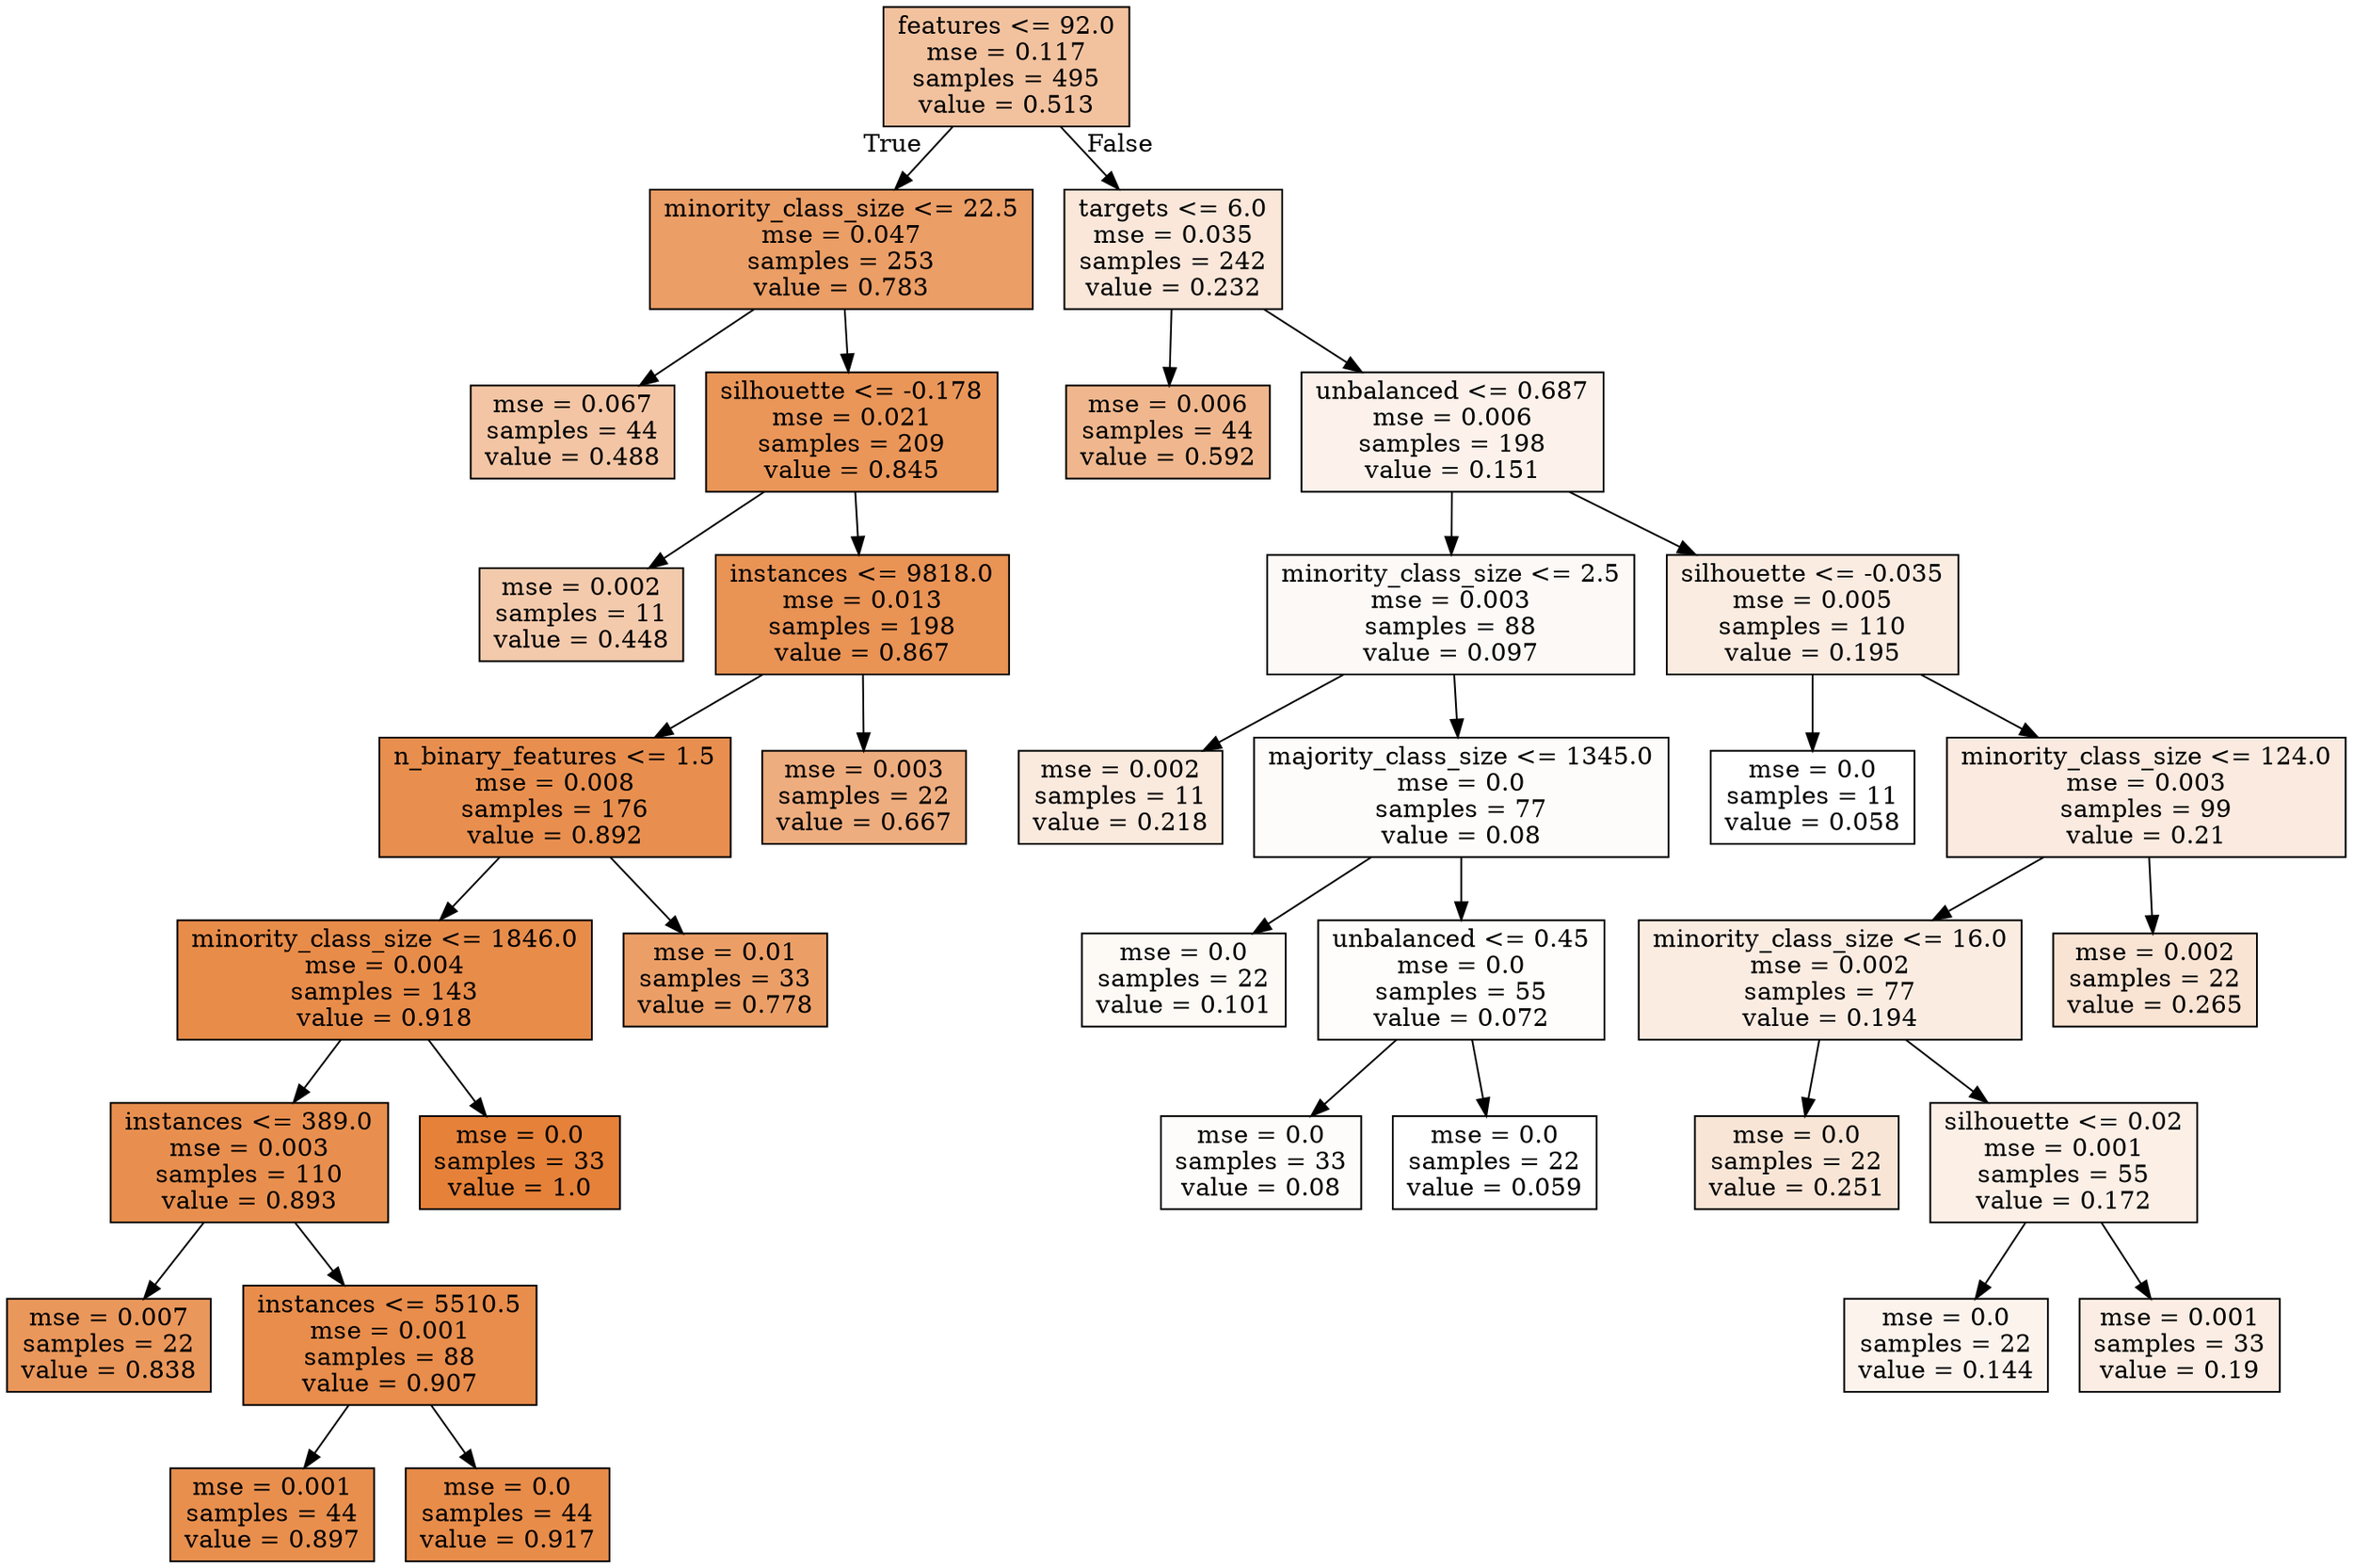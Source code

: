 digraph Tree {
node [shape=box, style="filled", color="black"] ;
0 [label="features <= 92.0\nmse = 0.117\nsamples = 495\nvalue = 0.513", fillcolor="#e581397b"] ;
1 [label="minority_class_size <= 22.5\nmse = 0.047\nsamples = 253\nvalue = 0.783", fillcolor="#e58139c4"] ;
0 -> 1 [labeldistance=2.5, labelangle=45, headlabel="True"] ;
2 [label="mse = 0.067\nsamples = 44\nvalue = 0.488", fillcolor="#e5813975"] ;
1 -> 2 ;
3 [label="silhouette <= -0.178\nmse = 0.021\nsamples = 209\nvalue = 0.845", fillcolor="#e58139d5"] ;
1 -> 3 ;
4 [label="mse = 0.002\nsamples = 11\nvalue = 0.448", fillcolor="#e581396a"] ;
3 -> 4 ;
5 [label="instances <= 9818.0\nmse = 0.013\nsamples = 198\nvalue = 0.867", fillcolor="#e58139db"] ;
3 -> 5 ;
6 [label="n_binary_features <= 1.5\nmse = 0.008\nsamples = 176\nvalue = 0.892", fillcolor="#e58139e2"] ;
5 -> 6 ;
7 [label="minority_class_size <= 1846.0\nmse = 0.004\nsamples = 143\nvalue = 0.918", fillcolor="#e58139e9"] ;
6 -> 7 ;
8 [label="instances <= 389.0\nmse = 0.003\nsamples = 110\nvalue = 0.893", fillcolor="#e58139e2"] ;
7 -> 8 ;
9 [label="mse = 0.007\nsamples = 22\nvalue = 0.838", fillcolor="#e58139d3"] ;
8 -> 9 ;
10 [label="instances <= 5510.5\nmse = 0.001\nsamples = 88\nvalue = 0.907", fillcolor="#e58139e6"] ;
8 -> 10 ;
11 [label="mse = 0.001\nsamples = 44\nvalue = 0.897", fillcolor="#e58139e3"] ;
10 -> 11 ;
12 [label="mse = 0.0\nsamples = 44\nvalue = 0.917", fillcolor="#e58139e9"] ;
10 -> 12 ;
13 [label="mse = 0.0\nsamples = 33\nvalue = 1.0", fillcolor="#e58139ff"] ;
7 -> 13 ;
14 [label="mse = 0.01\nsamples = 33\nvalue = 0.778", fillcolor="#e58139c3"] ;
6 -> 14 ;
15 [label="mse = 0.003\nsamples = 22\nvalue = 0.667", fillcolor="#e58139a5"] ;
5 -> 15 ;
16 [label="targets <= 6.0\nmse = 0.035\nsamples = 242\nvalue = 0.232", fillcolor="#e581392f"] ;
0 -> 16 [labeldistance=2.5, labelangle=-45, headlabel="False"] ;
17 [label="mse = 0.006\nsamples = 44\nvalue = 0.592", fillcolor="#e5813991"] ;
16 -> 17 ;
18 [label="unbalanced <= 0.687\nmse = 0.006\nsamples = 198\nvalue = 0.151", fillcolor="#e5813919"] ;
16 -> 18 ;
19 [label="minority_class_size <= 2.5\nmse = 0.003\nsamples = 88\nvalue = 0.097", fillcolor="#e581390b"] ;
18 -> 19 ;
20 [label="mse = 0.002\nsamples = 11\nvalue = 0.218", fillcolor="#e581392b"] ;
19 -> 20 ;
21 [label="majority_class_size <= 1345.0\nmse = 0.0\nsamples = 77\nvalue = 0.08", fillcolor="#e5813906"] ;
19 -> 21 ;
22 [label="mse = 0.0\nsamples = 22\nvalue = 0.101", fillcolor="#e581390c"] ;
21 -> 22 ;
23 [label="unbalanced <= 0.45\nmse = 0.0\nsamples = 55\nvalue = 0.072", fillcolor="#e5813904"] ;
21 -> 23 ;
24 [label="mse = 0.0\nsamples = 33\nvalue = 0.08", fillcolor="#e5813906"] ;
23 -> 24 ;
25 [label="mse = 0.0\nsamples = 22\nvalue = 0.059", fillcolor="#e5813900"] ;
23 -> 25 ;
26 [label="silhouette <= -0.035\nmse = 0.005\nsamples = 110\nvalue = 0.195", fillcolor="#e5813925"] ;
18 -> 26 ;
27 [label="mse = 0.0\nsamples = 11\nvalue = 0.058", fillcolor="#e5813900"] ;
26 -> 27 ;
28 [label="minority_class_size <= 124.0\nmse = 0.003\nsamples = 99\nvalue = 0.21", fillcolor="#e5813929"] ;
26 -> 28 ;
29 [label="minority_class_size <= 16.0\nmse = 0.002\nsamples = 77\nvalue = 0.194", fillcolor="#e5813925"] ;
28 -> 29 ;
30 [label="mse = 0.0\nsamples = 22\nvalue = 0.251", fillcolor="#e5813934"] ;
29 -> 30 ;
31 [label="silhouette <= 0.02\nmse = 0.001\nsamples = 55\nvalue = 0.172", fillcolor="#e581391f"] ;
29 -> 31 ;
32 [label="mse = 0.0\nsamples = 22\nvalue = 0.144", fillcolor="#e5813917"] ;
31 -> 32 ;
33 [label="mse = 0.001\nsamples = 33\nvalue = 0.19", fillcolor="#e5813924"] ;
31 -> 33 ;
34 [label="mse = 0.002\nsamples = 22\nvalue = 0.265", fillcolor="#e5813938"] ;
28 -> 34 ;
}